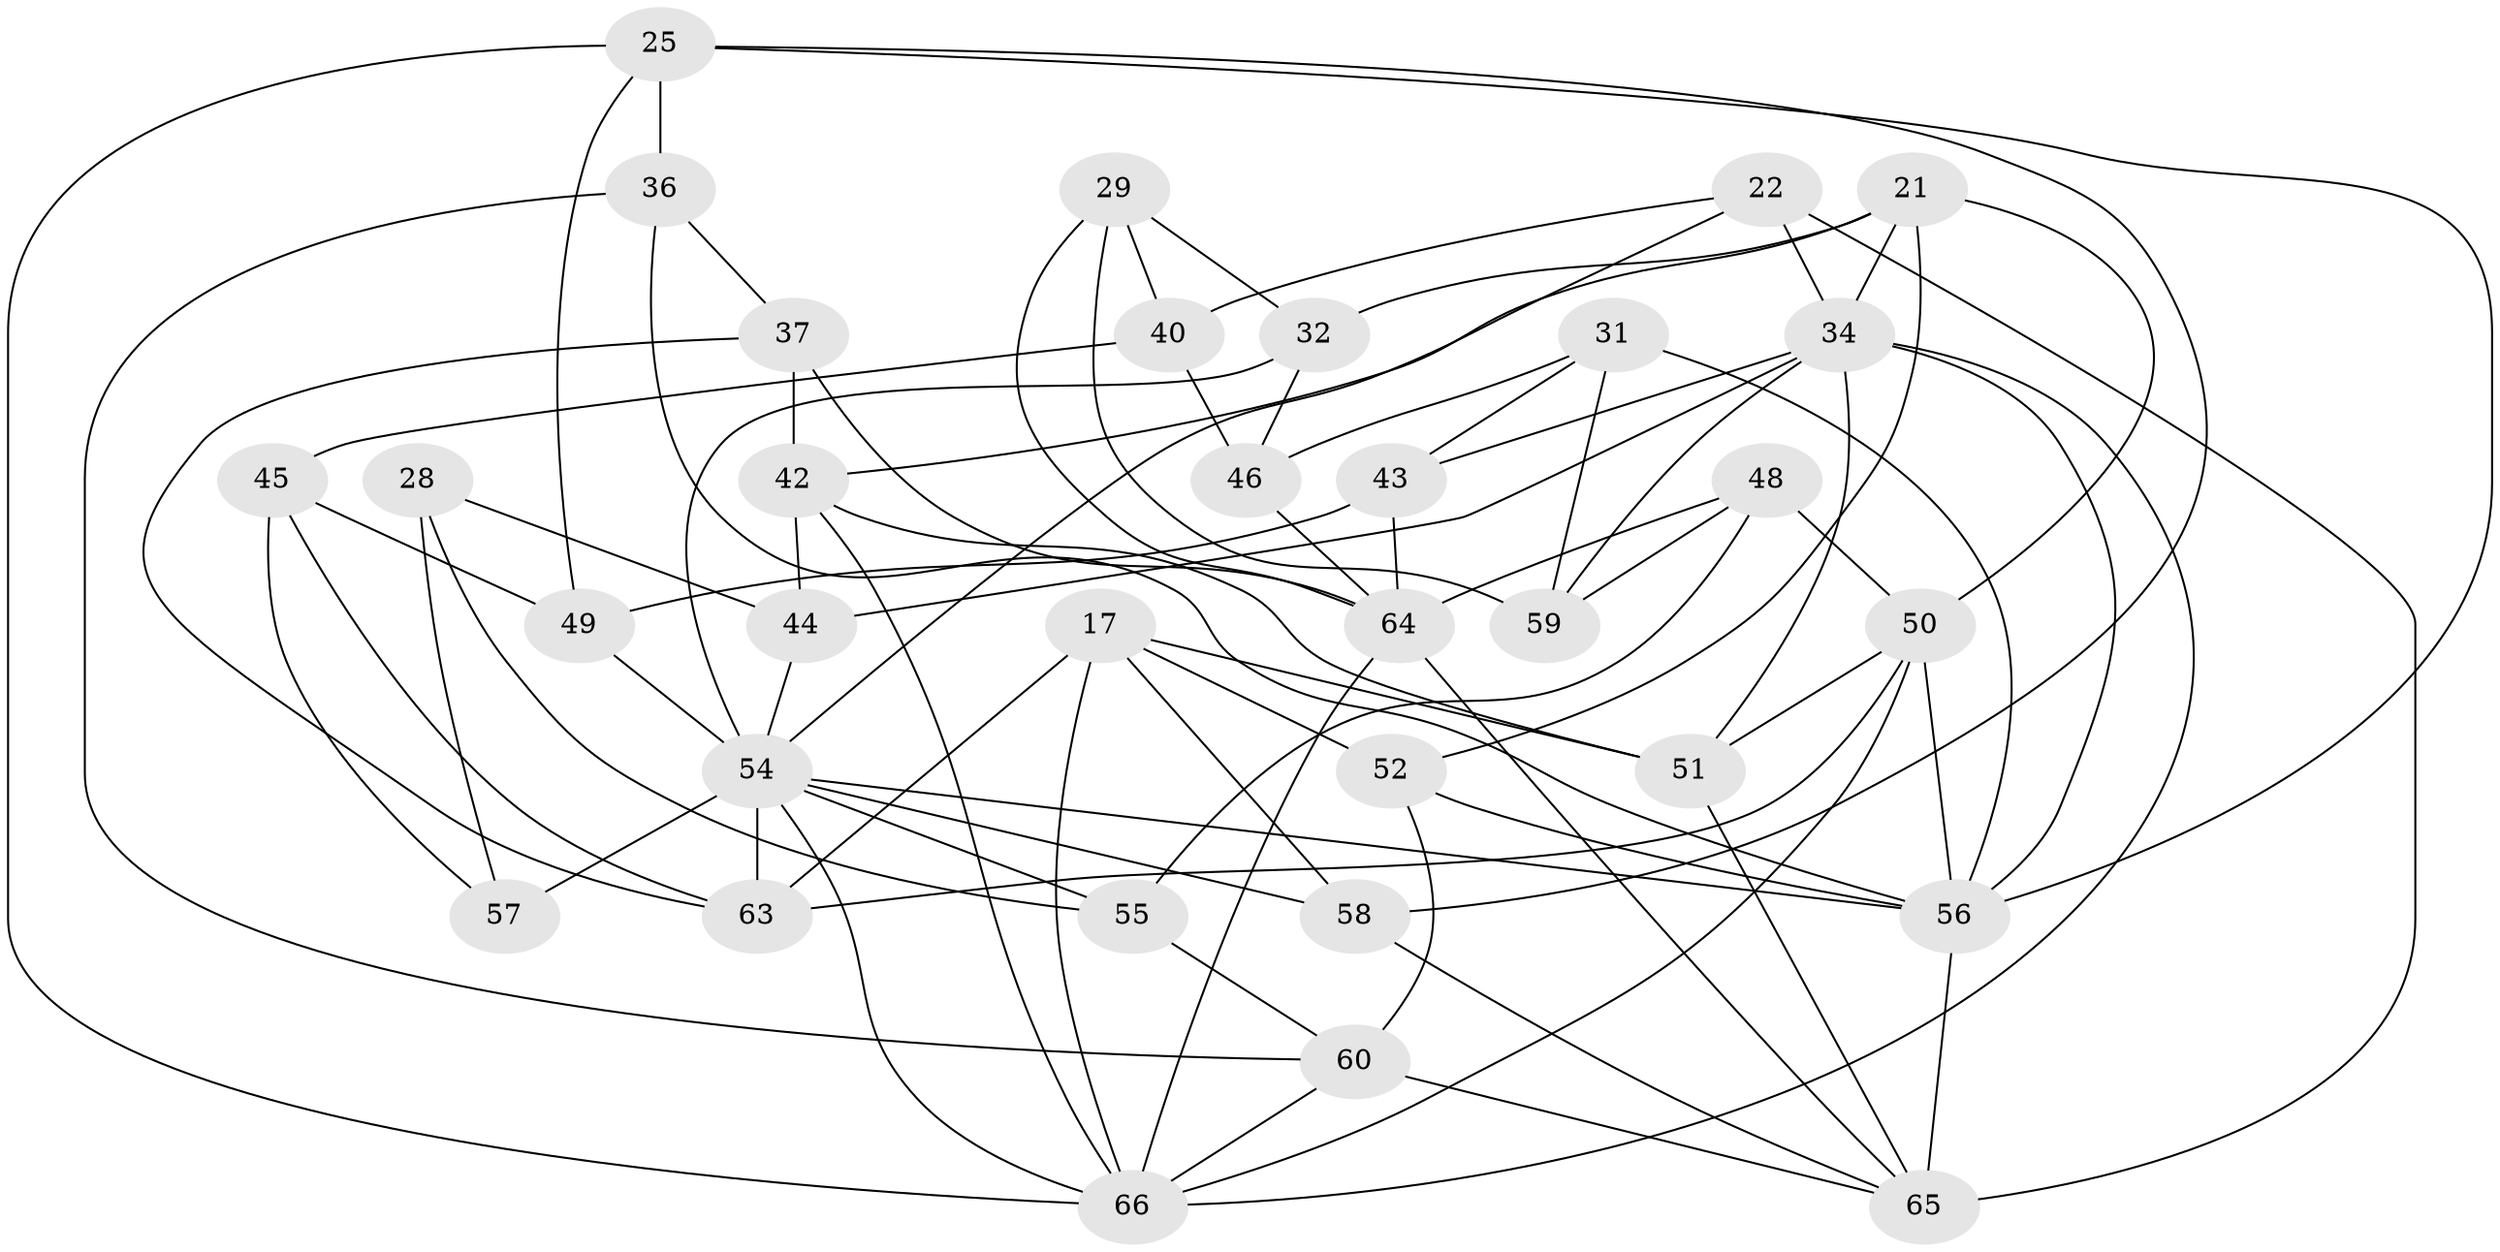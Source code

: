 // original degree distribution, {4: 1.0}
// Generated by graph-tools (version 1.1) at 2025/56/03/09/25 04:56:16]
// undirected, 33 vertices, 81 edges
graph export_dot {
graph [start="1"]
  node [color=gray90,style=filled];
  17 [super="+3"];
  21 [super="+12"];
  22 [super="+18"];
  25 [super="+1"];
  28;
  29;
  31;
  32;
  34 [super="+11+26"];
  36 [super="+33"];
  37;
  40;
  42 [super="+19"];
  43;
  44 [super="+30"];
  45;
  46;
  48 [super="+35"];
  49;
  50 [super="+24+41"];
  51 [super="+7"];
  52;
  54 [super="+13+38+27+39+53"];
  55;
  56 [super="+16"];
  57 [super="+10"];
  58;
  59;
  60 [super="+8"];
  63 [super="+61"];
  64 [super="+15+23"];
  65 [super="+62"];
  66 [super="+20+47"];
  17 -- 52;
  17 -- 58;
  17 -- 51 [weight=2];
  17 -- 63;
  17 -- 66;
  21 -- 50;
  21 -- 52;
  21 -- 34 [weight=2];
  21 -- 32;
  21 -- 42;
  22 -- 40;
  22 -- 65 [weight=2];
  22 -- 34 [weight=2];
  22 -- 54;
  25 -- 58;
  25 -- 49;
  25 -- 36 [weight=2];
  25 -- 56;
  25 -- 66;
  28 -- 55;
  28 -- 57 [weight=2];
  28 -- 44;
  29 -- 32;
  29 -- 59;
  29 -- 40;
  29 -- 64;
  31 -- 46;
  31 -- 43;
  31 -- 59;
  31 -- 56;
  32 -- 46;
  32 -- 54;
  34 -- 43;
  34 -- 44 [weight=2];
  34 -- 51;
  34 -- 56 [weight=2];
  34 -- 59;
  34 -- 66;
  36 -- 37;
  36 -- 60 [weight=2];
  36 -- 56;
  37 -- 64;
  37 -- 42;
  37 -- 63;
  40 -- 45;
  40 -- 46;
  42 -- 44 [weight=2];
  42 -- 51;
  42 -- 66;
  43 -- 49;
  43 -- 64;
  44 -- 54;
  45 -- 49;
  45 -- 63;
  45 -- 57;
  46 -- 64;
  48 -- 64 [weight=2];
  48 -- 59;
  48 -- 55;
  48 -- 50 [weight=2];
  49 -- 54;
  50 -- 51;
  50 -- 56;
  50 -- 63 [weight=2];
  50 -- 66;
  51 -- 65;
  52 -- 60;
  52 -- 56;
  54 -- 58;
  54 -- 56 [weight=3];
  54 -- 57 [weight=3];
  54 -- 55;
  54 -- 66;
  54 -- 63;
  55 -- 60;
  56 -- 65 [weight=2];
  58 -- 65;
  60 -- 65;
  60 -- 66;
  64 -- 65;
  64 -- 66;
}
